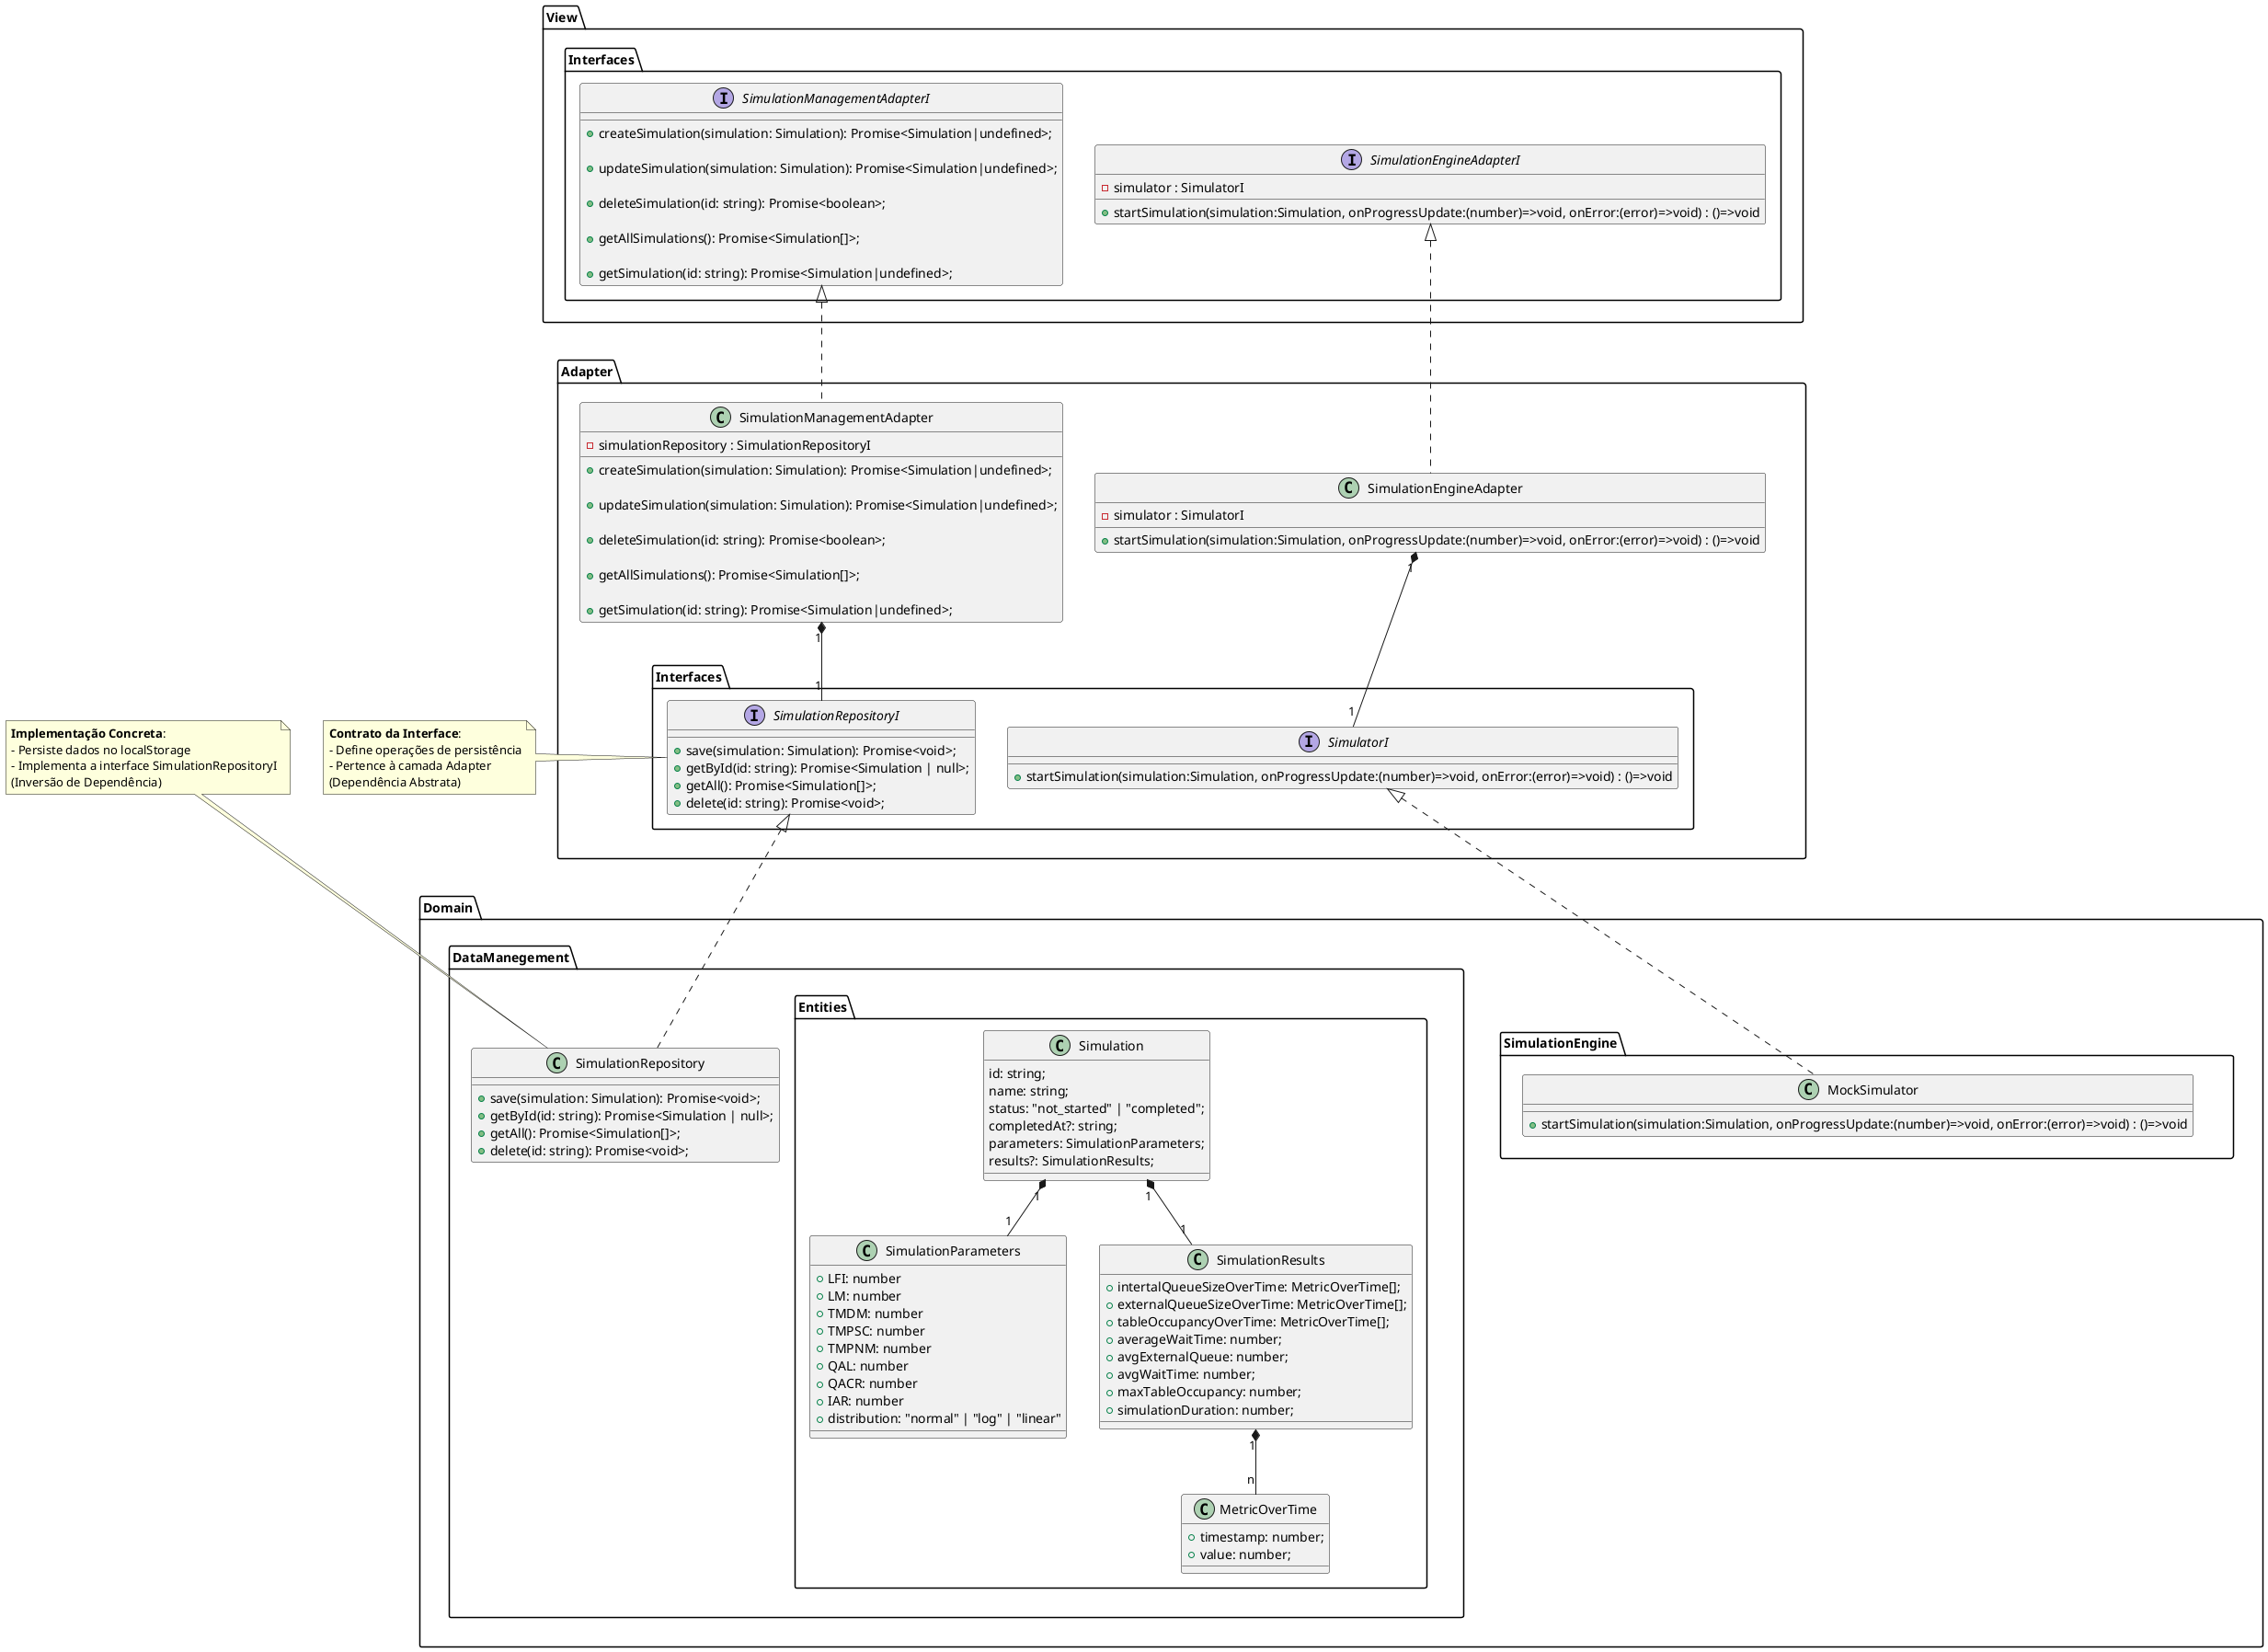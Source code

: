 @startuml
package View.Interfaces{
    interface SimulationManagementAdapterI {
        + createSimulation(simulation: Simulation): Promise<Simulation|undefined>;

        + updateSimulation(simulation: Simulation): Promise<Simulation|undefined>;

        + deleteSimulation(id: string): Promise<boolean>;

        + getAllSimulations(): Promise<Simulation[]>;

        + getSimulation(id: string): Promise<Simulation|undefined>;
    }

    interface SimulationEngineAdapterI{
        - simulator : SimulatorI
        + startSimulation(simulation:Simulation, onProgressUpdate:(number)=>void, onError:(error)=>void) : ()=>void
    }

}

package Adapter{

    class SimulationManagementAdapter implements View.Interfaces.SimulationManagementAdapterI{
        - simulationRepository : SimulationRepositoryI
        + createSimulation(simulation: Simulation): Promise<Simulation|undefined>;

        + updateSimulation(simulation: Simulation): Promise<Simulation|undefined>;

        + deleteSimulation(id: string): Promise<boolean>;

        + getAllSimulations(): Promise<Simulation[]>;

        + getSimulation(id: string): Promise<Simulation|undefined>;
    }

    class SimulationEngineAdapter implements View.Interfaces.SimulationEngineAdapterI{
        - simulator : SimulatorI
        + startSimulation(simulation:Simulation, onProgressUpdate:(number)=>void, onError:(error)=>void) : ()=>void
    }
}

package Adapter.Interfaces{
    interface SimulatorI{
        + startSimulation(simulation:Simulation, onProgressUpdate:(number)=>void, onError:(error)=>void) : ()=>void
    }
    interface SimulationRepositoryI {
        + save(simulation: Simulation): Promise<void>;
        + getById(id: string): Promise<Simulation | null>;
        + getAll(): Promise<Simulation[]>;
        + delete(id: string): Promise<void>;
    }

}

package Domain.SimulationEngine{
    class MockSimulator implements Adapter.Interfaces.SimulatorI{

        + startSimulation(simulation:Simulation, onProgressUpdate:(number)=>void, onError:(error)=>void) : ()=>void
    }
}

package Domain.DataManegement.Entities{
    class SimulationParameters {
        + LFI: number
        + LM: number
        + TMDM: number
        + TMPSC: number
        + TMPNM: number
        + QAL: number
        + QACR: number
        + IAR: number
        + distribution: "normal" | "log" | "linear"
    }

    class SimulationResults {
        + intertalQueueSizeOverTime: MetricOverTime[];
        + externalQueueSizeOverTime: MetricOverTime[];
        + tableOccupancyOverTime: MetricOverTime[];
        + averageWaitTime: number;
        + avgExternalQueue: number;
        + avgWaitTime: number;
        + maxTableOccupancy: number;
        + simulationDuration: number;
    }

    class MetricOverTime {
        + timestamp: number;
        +value: number;
    }

    class Simulation {
        id: string;
        name: string;
        status: "not_started" | "completed";
        completedAt?: string;
        parameters: SimulationParameters;
        results?: SimulationResults;
    }
}

package Domain.DataManegement{
    class SimulationRepository implements Adapter.Interfaces.SimulationRepositoryI{
        + save(simulation: Simulation): Promise<void>;
        + getById(id: string): Promise<Simulation | null>;
        + getAll(): Promise<Simulation[]>;
        + delete(id: string): Promise<void>;
    }
}

' Relacionamentos:
Simulation "1" *-- "1" SimulationParameters
Simulation "1" *-- "1" SimulationResults
SimulationResults "1" *-- "n" MetricOverTime
SimulationEngineAdapter "1" *-- "1" SimulatorI
SimulationManagementAdapter "1" *-- "1" SimulationRepositoryI

Adapter -[hidden]-> Domain.SimulationEngine : ""
Adapter -[hidden]-> Domain.DataManegement : ""

note top of SimulationRepository
    **Implementação Concreta**:
    - Persiste dados no localStorage
    - Implementa a interface SimulationRepositoryI
    (Inversão de Dependência)
end note

note left of SimulationRepositoryI
    **Contrato da Interface**:
    - Define operações de persistência
    - Pertence à camada Adapter
    (Dependência Abstrata)
end note
@enduml
